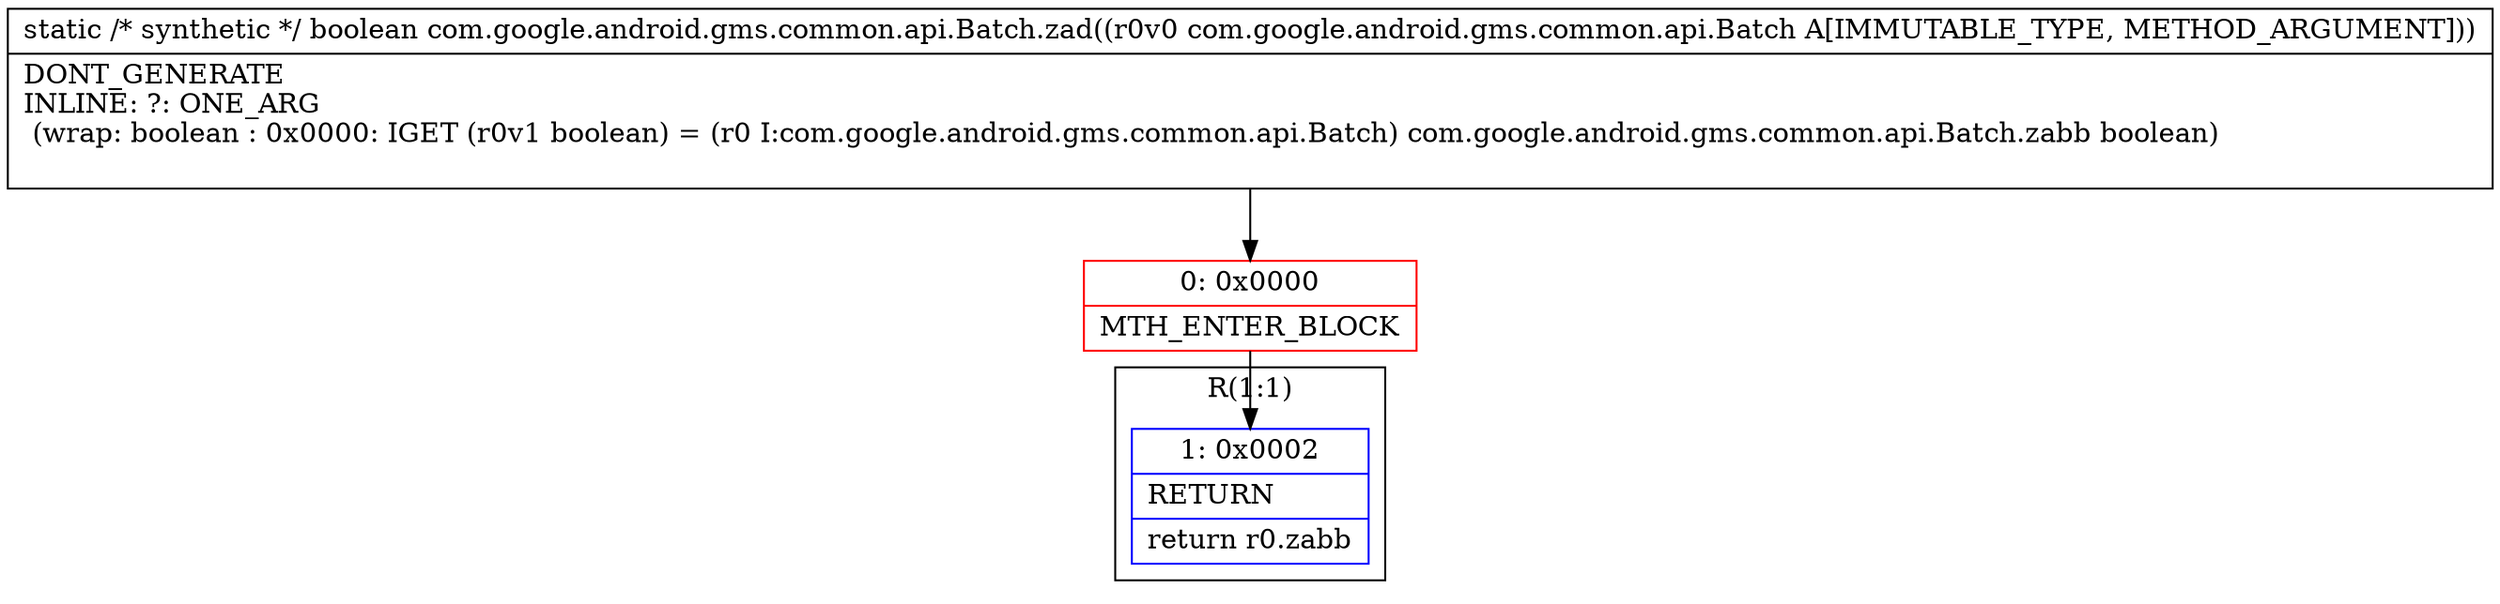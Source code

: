 digraph "CFG forcom.google.android.gms.common.api.Batch.zad(Lcom\/google\/android\/gms\/common\/api\/Batch;)Z" {
subgraph cluster_Region_1343753549 {
label = "R(1:1)";
node [shape=record,color=blue];
Node_1 [shape=record,label="{1\:\ 0x0002|RETURN\l|return r0.zabb\l}"];
}
Node_0 [shape=record,color=red,label="{0\:\ 0x0000|MTH_ENTER_BLOCK\l}"];
MethodNode[shape=record,label="{static \/* synthetic *\/ boolean com.google.android.gms.common.api.Batch.zad((r0v0 com.google.android.gms.common.api.Batch A[IMMUTABLE_TYPE, METHOD_ARGUMENT]))  | DONT_GENERATE\lINLINE: ?: ONE_ARG  \l  (wrap: boolean : 0x0000: IGET  (r0v1 boolean) = (r0 I:com.google.android.gms.common.api.Batch) com.google.android.gms.common.api.Batch.zabb boolean)\l\l}"];
MethodNode -> Node_0;
Node_0 -> Node_1;
}

